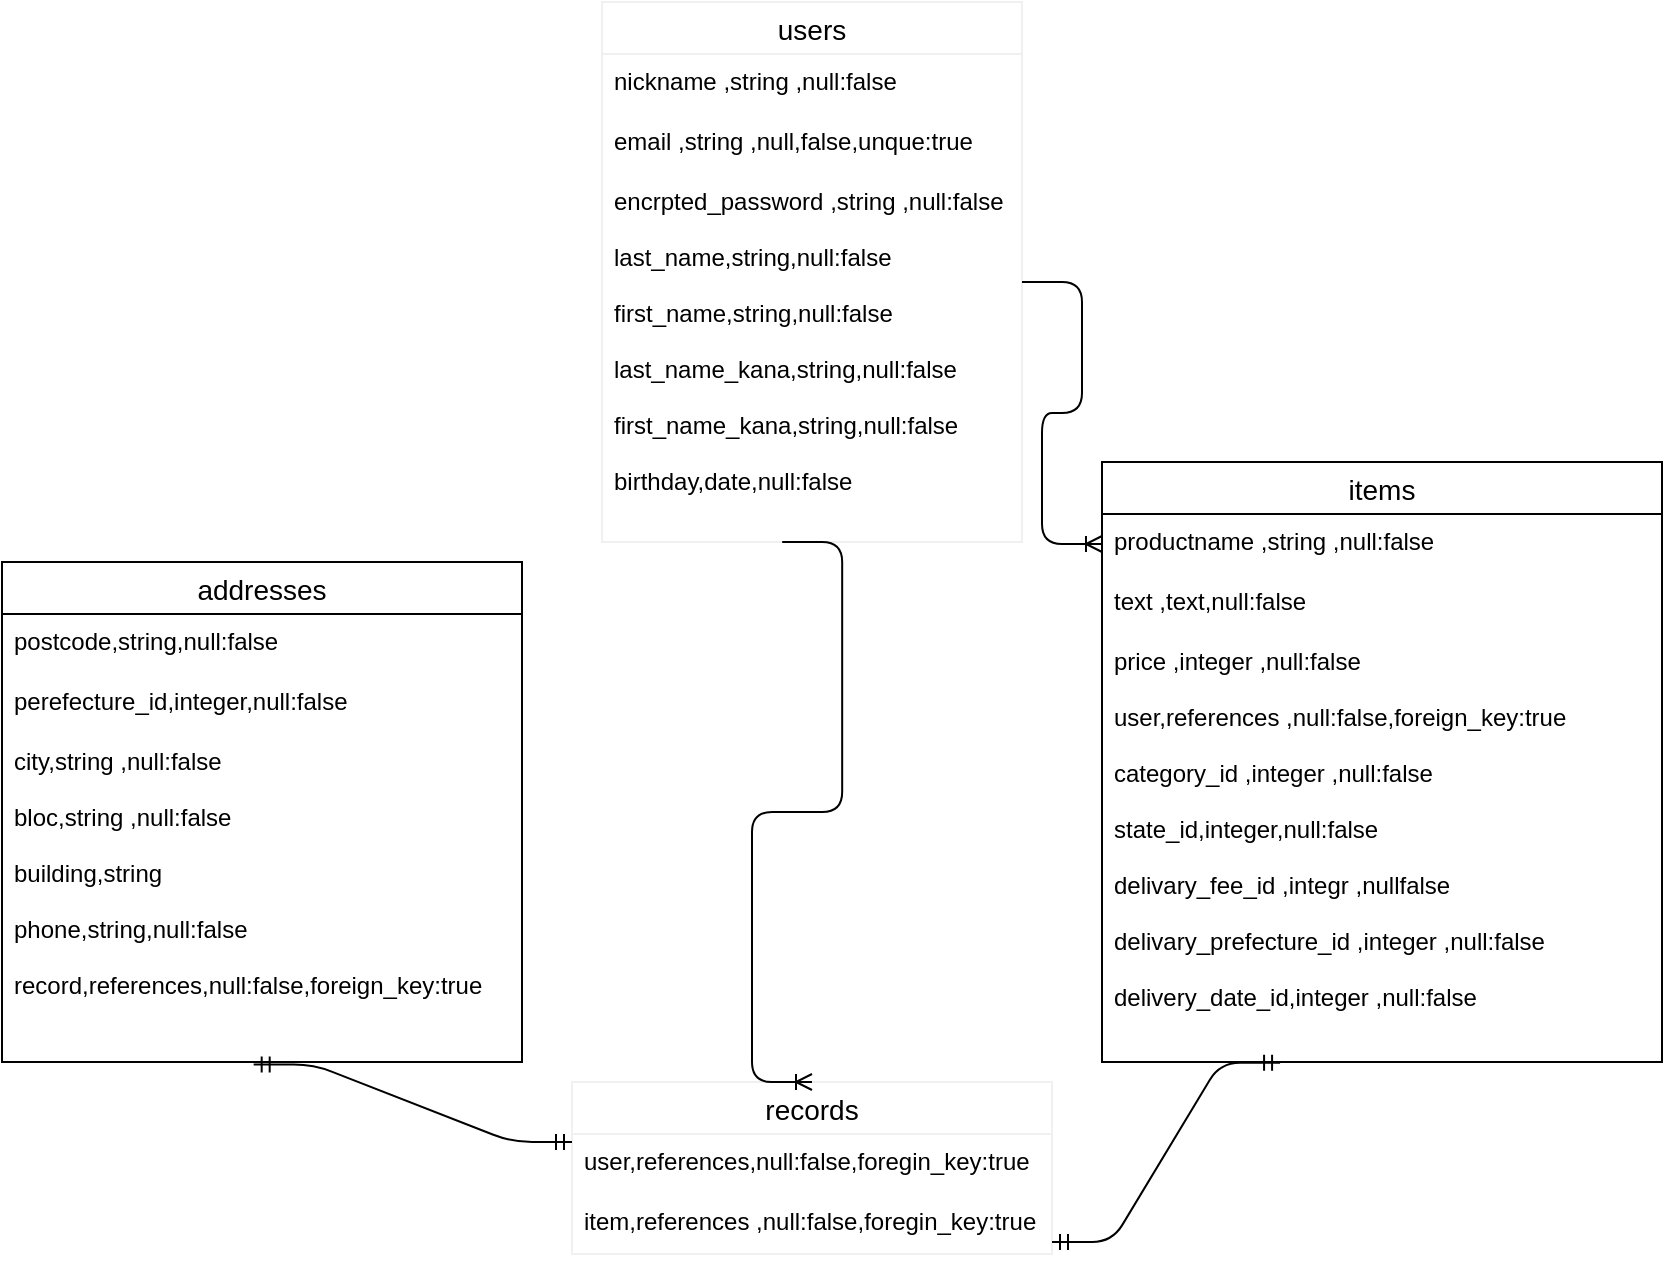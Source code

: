 <mxfile>
    <diagram id="Y5r9peVsJ0q9vcZss0R_" name="ページ1">
        <mxGraphModel dx="929" dy="1849" grid="1" gridSize="10" guides="1" tooltips="1" connect="1" arrows="1" fold="1" page="1" pageScale="1" pageWidth="827" pageHeight="1169" math="0" shadow="0">
            <root>
                <mxCell id="0"/>
                <mxCell id="1" parent="0"/>
                <mxCell id="AvC1nVBK0GeLXNqufEMX-75" value="users" style="swimlane;fontStyle=0;childLayout=stackLayout;horizontal=1;startSize=26;horizontalStack=0;resizeParent=1;resizeParentMax=0;resizeLast=0;collapsible=1;marginBottom=0;align=center;fontSize=14;strokeColor=#f0f0f0;" parent="1" vertex="1">
                    <mxGeometry x="310" y="-990" width="210" height="270" as="geometry"/>
                </mxCell>
                <mxCell id="AvC1nVBK0GeLXNqufEMX-76" value="nickname ,string ,null:false" style="text;strokeColor=none;fillColor=none;spacingLeft=4;spacingRight=4;overflow=hidden;rotatable=0;points=[[0,0.5],[1,0.5]];portConstraint=eastwest;fontSize=12;" parent="AvC1nVBK0GeLXNqufEMX-75" vertex="1">
                    <mxGeometry y="26" width="210" height="30" as="geometry"/>
                </mxCell>
                <mxCell id="AvC1nVBK0GeLXNqufEMX-77" value="email ,string ,null,false,unque:true" style="text;strokeColor=none;fillColor=none;spacingLeft=4;spacingRight=4;overflow=hidden;rotatable=0;points=[[0,0.5],[1,0.5]];portConstraint=eastwest;fontSize=12;" parent="AvC1nVBK0GeLXNqufEMX-75" vertex="1">
                    <mxGeometry y="56" width="210" height="30" as="geometry"/>
                </mxCell>
                <mxCell id="AvC1nVBK0GeLXNqufEMX-78" value="encrpted_password ,string ,null:false&#10;&#10;last_name,string,null:false&#10;&#10;first_name,string,null:false&#10;&#10;last_name_kana,string,null:false&#10;&#10;first_name_kana,string,null:false&#10;&#10;birthday,date,null:false&#10;" style="text;strokeColor=none;fillColor=none;spacingLeft=4;spacingRight=4;overflow=hidden;rotatable=0;points=[[0,0.5],[1,0.5]];portConstraint=eastwest;fontSize=12;" parent="AvC1nVBK0GeLXNqufEMX-75" vertex="1">
                    <mxGeometry y="86" width="210" height="184" as="geometry"/>
                </mxCell>
                <mxCell id="AvC1nVBK0GeLXNqufEMX-81" value="records" style="swimlane;fontStyle=0;childLayout=stackLayout;horizontal=1;startSize=26;horizontalStack=0;resizeParent=1;resizeParentMax=0;resizeLast=0;collapsible=1;marginBottom=0;align=center;fontSize=14;strokeColor=#f0f0f0;" parent="1" vertex="1">
                    <mxGeometry x="295" y="-450" width="240" height="86" as="geometry"/>
                </mxCell>
                <mxCell id="AvC1nVBK0GeLXNqufEMX-82" value="user,references,null:false,foregin_key:true" style="text;strokeColor=none;fillColor=none;spacingLeft=4;spacingRight=4;overflow=hidden;rotatable=0;points=[[0,0.5],[1,0.5]];portConstraint=eastwest;fontSize=12;" parent="AvC1nVBK0GeLXNqufEMX-81" vertex="1">
                    <mxGeometry y="26" width="240" height="30" as="geometry"/>
                </mxCell>
                <mxCell id="AvC1nVBK0GeLXNqufEMX-83" value="item,references ,null:false,foregin_key:true" style="text;strokeColor=none;fillColor=none;spacingLeft=4;spacingRight=4;overflow=hidden;rotatable=0;points=[[0,0.5],[1,0.5]];portConstraint=eastwest;fontSize=12;" parent="AvC1nVBK0GeLXNqufEMX-81" vertex="1">
                    <mxGeometry y="56" width="240" height="30" as="geometry"/>
                </mxCell>
                <mxCell id="AvC1nVBK0GeLXNqufEMX-93" value="addresses" style="swimlane;fontStyle=0;childLayout=stackLayout;horizontal=1;startSize=26;horizontalStack=0;resizeParent=1;resizeParentMax=0;resizeLast=0;collapsible=1;marginBottom=0;align=center;fontSize=14;fillColor=none;gradientColor=none;" parent="1" vertex="1">
                    <mxGeometry x="10" y="-710" width="260" height="250" as="geometry"/>
                </mxCell>
                <mxCell id="AvC1nVBK0GeLXNqufEMX-94" value="postcode,string,null:false" style="text;strokeColor=none;fillColor=none;spacingLeft=4;spacingRight=4;overflow=hidden;rotatable=0;points=[[0,0.5],[1,0.5]];portConstraint=eastwest;fontSize=12;" parent="AvC1nVBK0GeLXNqufEMX-93" vertex="1">
                    <mxGeometry y="26" width="260" height="30" as="geometry"/>
                </mxCell>
                <mxCell id="AvC1nVBK0GeLXNqufEMX-95" value="perefecture_id,integer,null:false" style="text;strokeColor=none;fillColor=none;spacingLeft=4;spacingRight=4;overflow=hidden;rotatable=0;points=[[0,0.5],[1,0.5]];portConstraint=eastwest;fontSize=12;" parent="AvC1nVBK0GeLXNqufEMX-93" vertex="1">
                    <mxGeometry y="56" width="260" height="30" as="geometry"/>
                </mxCell>
                <mxCell id="AvC1nVBK0GeLXNqufEMX-96" value="city,string ,null:false&#10;&#10;bloc,string ,null:false&#10;&#10;building,string&#10;&#10;phone,string,null:false&#10;&#10;record,references,null:false,foreign_key:true&#10;&#10;&#10;&#10;&#10;&#10;&#10;&#10;&#10;&#10;&#10;&#10;&#10;&#10;" style="text;strokeColor=none;fillColor=none;spacingLeft=4;spacingRight=4;overflow=hidden;rotatable=0;points=[[0,0.5],[1,0.5]];portConstraint=eastwest;fontSize=12;" parent="AvC1nVBK0GeLXNqufEMX-93" vertex="1">
                    <mxGeometry y="86" width="260" height="164" as="geometry"/>
                </mxCell>
                <mxCell id="AvC1nVBK0GeLXNqufEMX-103" value="items" style="swimlane;fontStyle=0;childLayout=stackLayout;horizontal=1;startSize=26;horizontalStack=0;resizeParent=1;resizeParentMax=0;resizeLast=0;collapsible=1;marginBottom=0;align=center;fontSize=14;fillColor=none;gradientColor=none;" parent="1" vertex="1">
                    <mxGeometry x="560" y="-760" width="280" height="300" as="geometry"/>
                </mxCell>
                <mxCell id="AvC1nVBK0GeLXNqufEMX-104" value="productname ,string ,null:false" style="text;strokeColor=none;fillColor=none;spacingLeft=4;spacingRight=4;overflow=hidden;rotatable=0;points=[[0,0.5],[1,0.5]];portConstraint=eastwest;fontSize=12;" parent="AvC1nVBK0GeLXNqufEMX-103" vertex="1">
                    <mxGeometry y="26" width="280" height="30" as="geometry"/>
                </mxCell>
                <mxCell id="AvC1nVBK0GeLXNqufEMX-105" value="text ,text,null:false" style="text;strokeColor=none;fillColor=none;spacingLeft=4;spacingRight=4;overflow=hidden;rotatable=0;points=[[0,0.5],[1,0.5]];portConstraint=eastwest;fontSize=12;" parent="AvC1nVBK0GeLXNqufEMX-103" vertex="1">
                    <mxGeometry y="56" width="280" height="30" as="geometry"/>
                </mxCell>
                <mxCell id="AvC1nVBK0GeLXNqufEMX-106" value="price ,integer ,null:false&#10;&#10;user,references ,null:false,foreign_key:true&#10;&#10;category_id ,integer ,null:false&#10;&#10;state_id,integer,null:false&#10;&#10;delivary_fee_id ,integr ,nullfalse&#10;&#10;delivary_prefecture_id ,integer ,null:false&#10;&#10;delivery_date_id,integer ,null:false&#10;&#10;&#10;&#10;&#10;" style="text;strokeColor=none;fillColor=none;spacingLeft=4;spacingRight=4;overflow=hidden;rotatable=0;points=[[0,0.5],[1,0.5]];portConstraint=eastwest;fontSize=12;" parent="AvC1nVBK0GeLXNqufEMX-103" vertex="1">
                    <mxGeometry y="86" width="280" height="214" as="geometry"/>
                </mxCell>
                <mxCell id="AvC1nVBK0GeLXNqufEMX-2" value="" style="edgeStyle=entityRelationEdgeStyle;fontSize=12;html=1;endArrow=ERoneToMany;" edge="1" parent="1" target="AvC1nVBK0GeLXNqufEMX-104">
                    <mxGeometry width="100" height="100" relative="1" as="geometry">
                        <mxPoint x="520" y="-850" as="sourcePoint"/>
                        <mxPoint x="620" y="-950" as="targetPoint"/>
                    </mxGeometry>
                </mxCell>
                <mxCell id="AvC1nVBK0GeLXNqufEMX-3" value="" style="edgeStyle=entityRelationEdgeStyle;fontSize=12;html=1;endArrow=ERoneToMany;exitX=0.429;exitY=1;exitDx=0;exitDy=0;exitPerimeter=0;entryX=0.5;entryY=0;entryDx=0;entryDy=0;" edge="1" parent="1" source="AvC1nVBK0GeLXNqufEMX-78" target="AvC1nVBK0GeLXNqufEMX-81">
                    <mxGeometry width="100" height="100" relative="1" as="geometry">
                        <mxPoint x="360" y="-584" as="sourcePoint"/>
                        <mxPoint x="460" y="-684" as="targetPoint"/>
                    </mxGeometry>
                </mxCell>
                <mxCell id="AvC1nVBK0GeLXNqufEMX-4" value="" style="edgeStyle=entityRelationEdgeStyle;fontSize=12;html=1;endArrow=ERmandOne;startArrow=ERmandOne;entryX=0.318;entryY=1.002;entryDx=0;entryDy=0;entryPerimeter=0;" edge="1" parent="1" target="AvC1nVBK0GeLXNqufEMX-106">
                    <mxGeometry width="100" height="100" relative="1" as="geometry">
                        <mxPoint x="535" y="-370" as="sourcePoint"/>
                        <mxPoint x="635" y="-470" as="targetPoint"/>
                    </mxGeometry>
                </mxCell>
                <mxCell id="AvC1nVBK0GeLXNqufEMX-5" value="" style="edgeStyle=entityRelationEdgeStyle;fontSize=12;html=1;endArrow=ERmandOne;startArrow=ERmandOne;exitX=0.484;exitY=1.008;exitDx=0;exitDy=0;exitPerimeter=0;" edge="1" parent="1" source="AvC1nVBK0GeLXNqufEMX-96">
                    <mxGeometry width="100" height="100" relative="1" as="geometry">
                        <mxPoint x="195" y="-320" as="sourcePoint"/>
                        <mxPoint x="295" y="-420" as="targetPoint"/>
                    </mxGeometry>
                </mxCell>
            </root>
        </mxGraphModel>
    </diagram>
</mxfile>